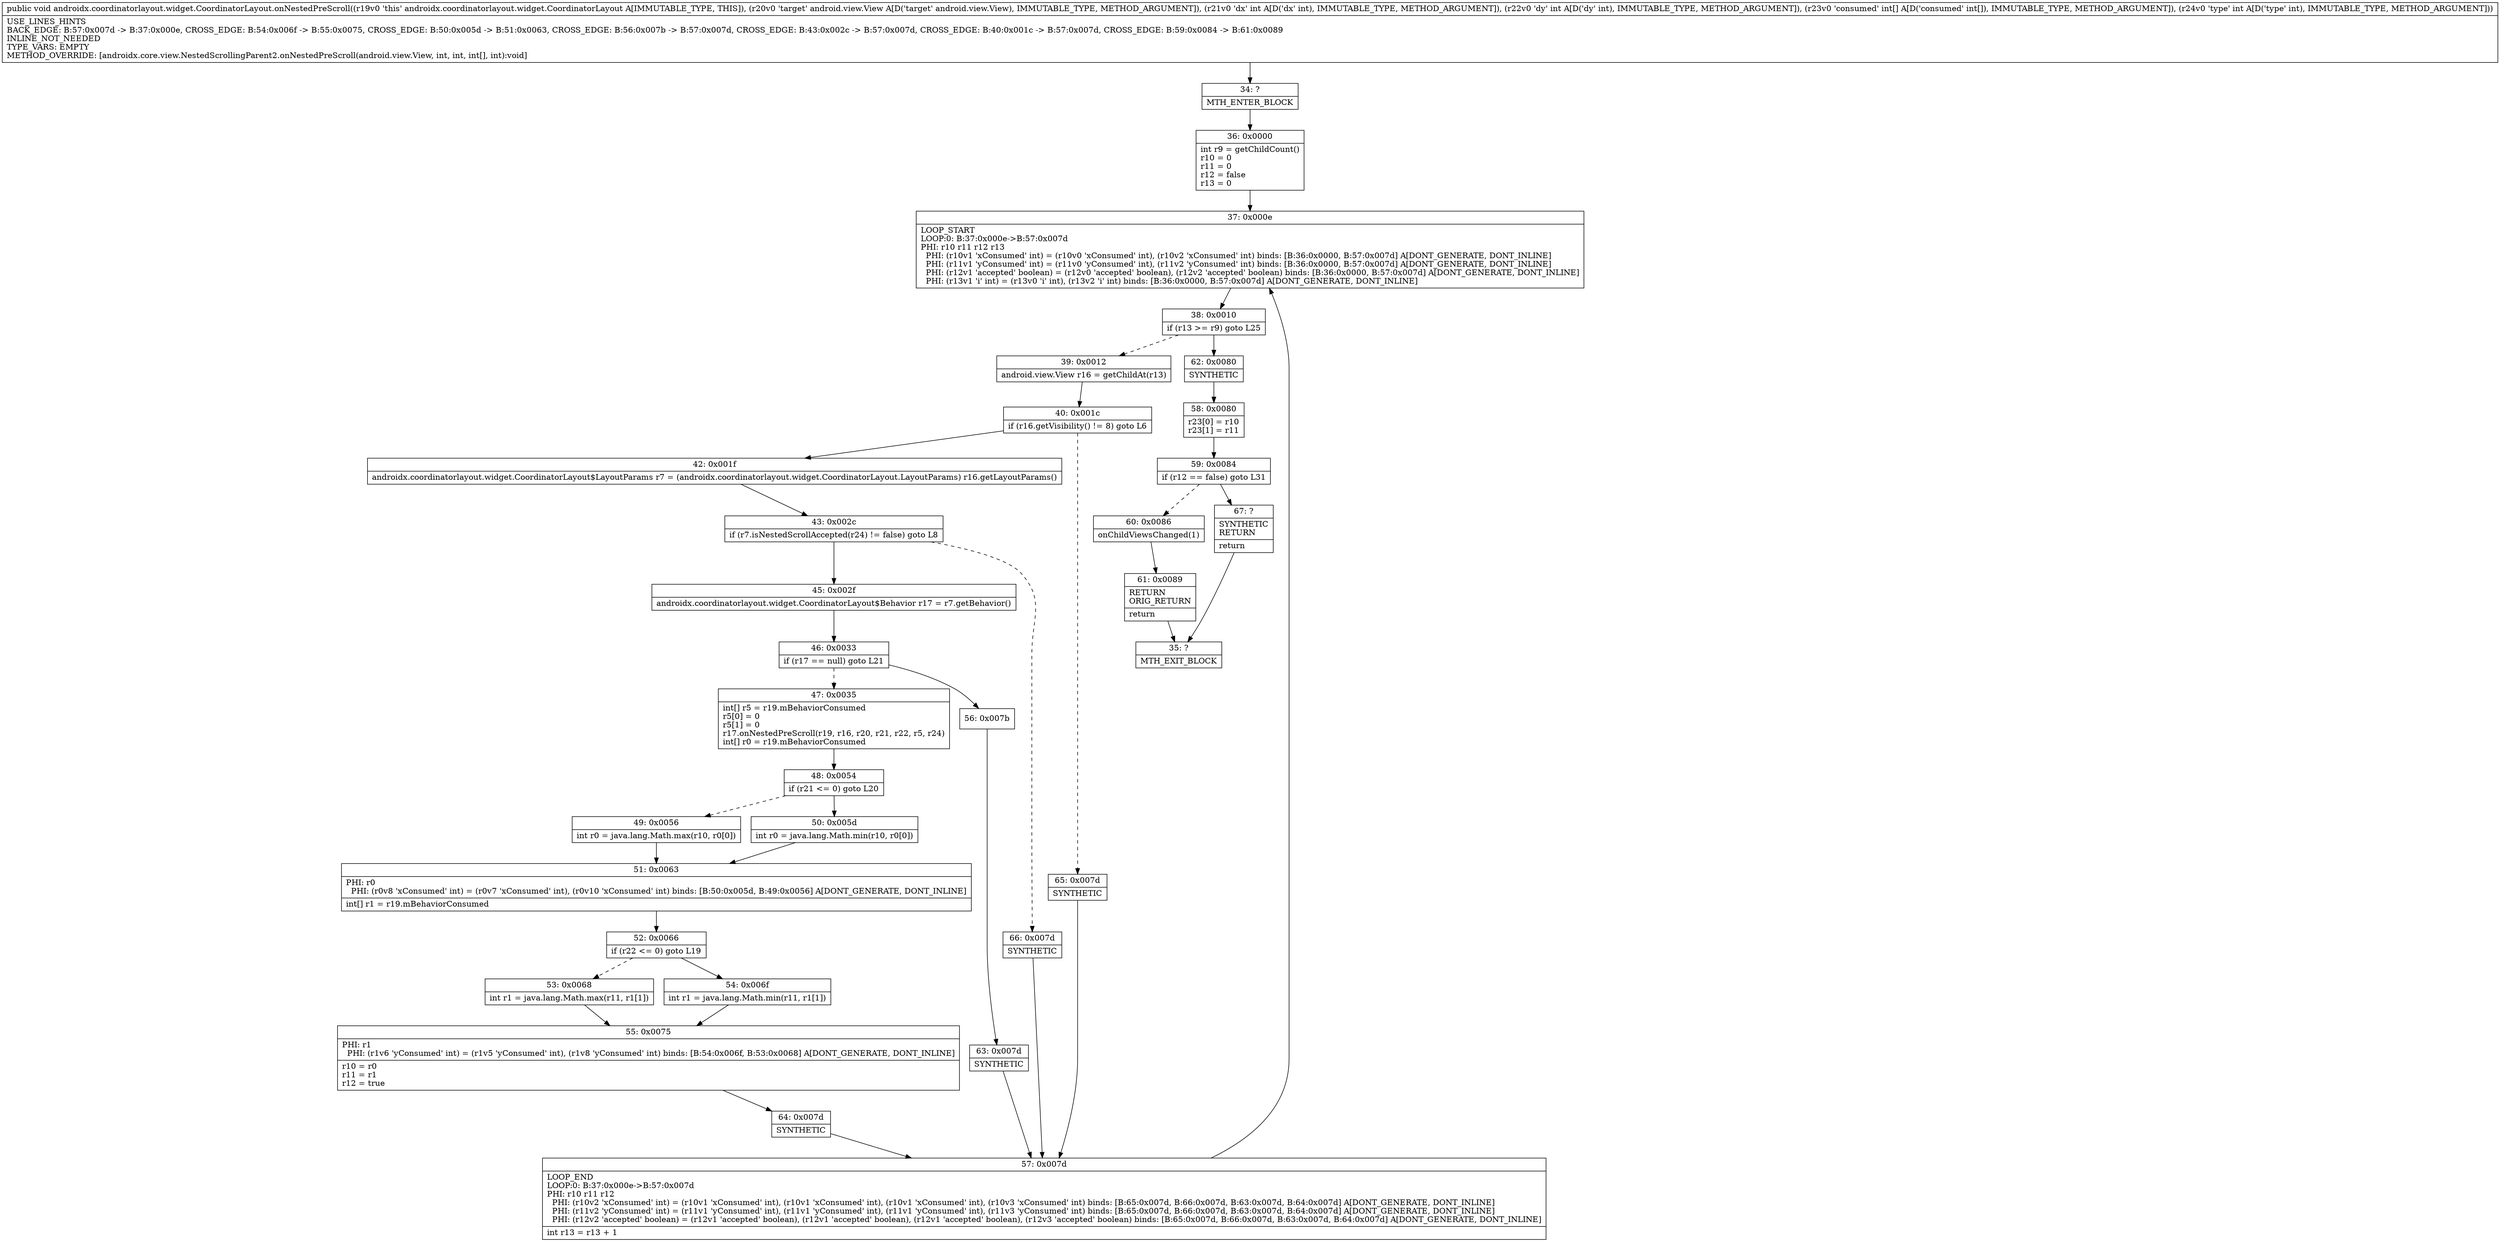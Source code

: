 digraph "CFG forandroidx.coordinatorlayout.widget.CoordinatorLayout.onNestedPreScroll(Landroid\/view\/View;II[II)V" {
Node_34 [shape=record,label="{34\:\ ?|MTH_ENTER_BLOCK\l}"];
Node_36 [shape=record,label="{36\:\ 0x0000|int r9 = getChildCount()\lr10 = 0\lr11 = 0\lr12 = false\lr13 = 0\l}"];
Node_37 [shape=record,label="{37\:\ 0x000e|LOOP_START\lLOOP:0: B:37:0x000e\-\>B:57:0x007d\lPHI: r10 r11 r12 r13 \l  PHI: (r10v1 'xConsumed' int) = (r10v0 'xConsumed' int), (r10v2 'xConsumed' int) binds: [B:36:0x0000, B:57:0x007d] A[DONT_GENERATE, DONT_INLINE]\l  PHI: (r11v1 'yConsumed' int) = (r11v0 'yConsumed' int), (r11v2 'yConsumed' int) binds: [B:36:0x0000, B:57:0x007d] A[DONT_GENERATE, DONT_INLINE]\l  PHI: (r12v1 'accepted' boolean) = (r12v0 'accepted' boolean), (r12v2 'accepted' boolean) binds: [B:36:0x0000, B:57:0x007d] A[DONT_GENERATE, DONT_INLINE]\l  PHI: (r13v1 'i' int) = (r13v0 'i' int), (r13v2 'i' int) binds: [B:36:0x0000, B:57:0x007d] A[DONT_GENERATE, DONT_INLINE]\l}"];
Node_38 [shape=record,label="{38\:\ 0x0010|if (r13 \>= r9) goto L25\l}"];
Node_39 [shape=record,label="{39\:\ 0x0012|android.view.View r16 = getChildAt(r13)\l}"];
Node_40 [shape=record,label="{40\:\ 0x001c|if (r16.getVisibility() != 8) goto L6\l}"];
Node_42 [shape=record,label="{42\:\ 0x001f|androidx.coordinatorlayout.widget.CoordinatorLayout$LayoutParams r7 = (androidx.coordinatorlayout.widget.CoordinatorLayout.LayoutParams) r16.getLayoutParams()\l}"];
Node_43 [shape=record,label="{43\:\ 0x002c|if (r7.isNestedScrollAccepted(r24) != false) goto L8\l}"];
Node_45 [shape=record,label="{45\:\ 0x002f|androidx.coordinatorlayout.widget.CoordinatorLayout$Behavior r17 = r7.getBehavior()\l}"];
Node_46 [shape=record,label="{46\:\ 0x0033|if (r17 == null) goto L21\l}"];
Node_47 [shape=record,label="{47\:\ 0x0035|int[] r5 = r19.mBehaviorConsumed\lr5[0] = 0\lr5[1] = 0\lr17.onNestedPreScroll(r19, r16, r20, r21, r22, r5, r24)\lint[] r0 = r19.mBehaviorConsumed\l}"];
Node_48 [shape=record,label="{48\:\ 0x0054|if (r21 \<= 0) goto L20\l}"];
Node_49 [shape=record,label="{49\:\ 0x0056|int r0 = java.lang.Math.max(r10, r0[0])\l}"];
Node_51 [shape=record,label="{51\:\ 0x0063|PHI: r0 \l  PHI: (r0v8 'xConsumed' int) = (r0v7 'xConsumed' int), (r0v10 'xConsumed' int) binds: [B:50:0x005d, B:49:0x0056] A[DONT_GENERATE, DONT_INLINE]\l|int[] r1 = r19.mBehaviorConsumed\l}"];
Node_52 [shape=record,label="{52\:\ 0x0066|if (r22 \<= 0) goto L19\l}"];
Node_53 [shape=record,label="{53\:\ 0x0068|int r1 = java.lang.Math.max(r11, r1[1])\l}"];
Node_55 [shape=record,label="{55\:\ 0x0075|PHI: r1 \l  PHI: (r1v6 'yConsumed' int) = (r1v5 'yConsumed' int), (r1v8 'yConsumed' int) binds: [B:54:0x006f, B:53:0x0068] A[DONT_GENERATE, DONT_INLINE]\l|r10 = r0\lr11 = r1\lr12 = true\l}"];
Node_64 [shape=record,label="{64\:\ 0x007d|SYNTHETIC\l}"];
Node_57 [shape=record,label="{57\:\ 0x007d|LOOP_END\lLOOP:0: B:37:0x000e\-\>B:57:0x007d\lPHI: r10 r11 r12 \l  PHI: (r10v2 'xConsumed' int) = (r10v1 'xConsumed' int), (r10v1 'xConsumed' int), (r10v1 'xConsumed' int), (r10v3 'xConsumed' int) binds: [B:65:0x007d, B:66:0x007d, B:63:0x007d, B:64:0x007d] A[DONT_GENERATE, DONT_INLINE]\l  PHI: (r11v2 'yConsumed' int) = (r11v1 'yConsumed' int), (r11v1 'yConsumed' int), (r11v1 'yConsumed' int), (r11v3 'yConsumed' int) binds: [B:65:0x007d, B:66:0x007d, B:63:0x007d, B:64:0x007d] A[DONT_GENERATE, DONT_INLINE]\l  PHI: (r12v2 'accepted' boolean) = (r12v1 'accepted' boolean), (r12v1 'accepted' boolean), (r12v1 'accepted' boolean), (r12v3 'accepted' boolean) binds: [B:65:0x007d, B:66:0x007d, B:63:0x007d, B:64:0x007d] A[DONT_GENERATE, DONT_INLINE]\l|int r13 = r13 + 1\l}"];
Node_54 [shape=record,label="{54\:\ 0x006f|int r1 = java.lang.Math.min(r11, r1[1])\l}"];
Node_50 [shape=record,label="{50\:\ 0x005d|int r0 = java.lang.Math.min(r10, r0[0])\l}"];
Node_56 [shape=record,label="{56\:\ 0x007b}"];
Node_63 [shape=record,label="{63\:\ 0x007d|SYNTHETIC\l}"];
Node_66 [shape=record,label="{66\:\ 0x007d|SYNTHETIC\l}"];
Node_65 [shape=record,label="{65\:\ 0x007d|SYNTHETIC\l}"];
Node_62 [shape=record,label="{62\:\ 0x0080|SYNTHETIC\l}"];
Node_58 [shape=record,label="{58\:\ 0x0080|r23[0] = r10\lr23[1] = r11\l}"];
Node_59 [shape=record,label="{59\:\ 0x0084|if (r12 == false) goto L31\l}"];
Node_60 [shape=record,label="{60\:\ 0x0086|onChildViewsChanged(1)\l}"];
Node_61 [shape=record,label="{61\:\ 0x0089|RETURN\lORIG_RETURN\l|return\l}"];
Node_35 [shape=record,label="{35\:\ ?|MTH_EXIT_BLOCK\l}"];
Node_67 [shape=record,label="{67\:\ ?|SYNTHETIC\lRETURN\l|return\l}"];
MethodNode[shape=record,label="{public void androidx.coordinatorlayout.widget.CoordinatorLayout.onNestedPreScroll((r19v0 'this' androidx.coordinatorlayout.widget.CoordinatorLayout A[IMMUTABLE_TYPE, THIS]), (r20v0 'target' android.view.View A[D('target' android.view.View), IMMUTABLE_TYPE, METHOD_ARGUMENT]), (r21v0 'dx' int A[D('dx' int), IMMUTABLE_TYPE, METHOD_ARGUMENT]), (r22v0 'dy' int A[D('dy' int), IMMUTABLE_TYPE, METHOD_ARGUMENT]), (r23v0 'consumed' int[] A[D('consumed' int[]), IMMUTABLE_TYPE, METHOD_ARGUMENT]), (r24v0 'type' int A[D('type' int), IMMUTABLE_TYPE, METHOD_ARGUMENT]))  | USE_LINES_HINTS\lBACK_EDGE: B:57:0x007d \-\> B:37:0x000e, CROSS_EDGE: B:54:0x006f \-\> B:55:0x0075, CROSS_EDGE: B:50:0x005d \-\> B:51:0x0063, CROSS_EDGE: B:56:0x007b \-\> B:57:0x007d, CROSS_EDGE: B:43:0x002c \-\> B:57:0x007d, CROSS_EDGE: B:40:0x001c \-\> B:57:0x007d, CROSS_EDGE: B:59:0x0084 \-\> B:61:0x0089\lINLINE_NOT_NEEDED\lTYPE_VARS: EMPTY\lMETHOD_OVERRIDE: [androidx.core.view.NestedScrollingParent2.onNestedPreScroll(android.view.View, int, int, int[], int):void]\l}"];
MethodNode -> Node_34;Node_34 -> Node_36;
Node_36 -> Node_37;
Node_37 -> Node_38;
Node_38 -> Node_39[style=dashed];
Node_38 -> Node_62;
Node_39 -> Node_40;
Node_40 -> Node_42;
Node_40 -> Node_65[style=dashed];
Node_42 -> Node_43;
Node_43 -> Node_45;
Node_43 -> Node_66[style=dashed];
Node_45 -> Node_46;
Node_46 -> Node_47[style=dashed];
Node_46 -> Node_56;
Node_47 -> Node_48;
Node_48 -> Node_49[style=dashed];
Node_48 -> Node_50;
Node_49 -> Node_51;
Node_51 -> Node_52;
Node_52 -> Node_53[style=dashed];
Node_52 -> Node_54;
Node_53 -> Node_55;
Node_55 -> Node_64;
Node_64 -> Node_57;
Node_57 -> Node_37;
Node_54 -> Node_55;
Node_50 -> Node_51;
Node_56 -> Node_63;
Node_63 -> Node_57;
Node_66 -> Node_57;
Node_65 -> Node_57;
Node_62 -> Node_58;
Node_58 -> Node_59;
Node_59 -> Node_60[style=dashed];
Node_59 -> Node_67;
Node_60 -> Node_61;
Node_61 -> Node_35;
Node_67 -> Node_35;
}

